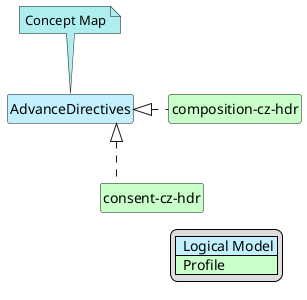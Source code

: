 @startuml
hide circle
hide stereotype
hide members
hide methods
skinparam linetype ortho
skinparam class {
BackgroundColor<<LogicalModel>> #APPLICATION
BackgroundColor<<Profile>> #TECHNOLOGY
}
legend right
| <#APPLICATION>  Logical Model |
| <#TECHNOLOGY>  Profile |
endlegend
class "AdvanceDirectives" <<LogicalModel>> [[StructureDefinition-AdvanceDirectivesCz.html]]
note top #PaleTurquoise [[ConceptMap-hdr2FHIR-cz-hdr.html]]
Concept Map
endnote
class "composition-cz-hdr" <<Profile>> [[StructureDefinition-cz-composition-hdr.html]]
"AdvanceDirectives" <|. "composition-cz-hdr"
class "consent-cz-hdr" <<Profile>> [[StructureDefinition-cz-consent-hdr.html]]
"AdvanceDirectives" <|. "consent-cz-hdr"
"composition-cz-hdr" -d[hidden]-> "consent-cz-hdr"
@enduml
